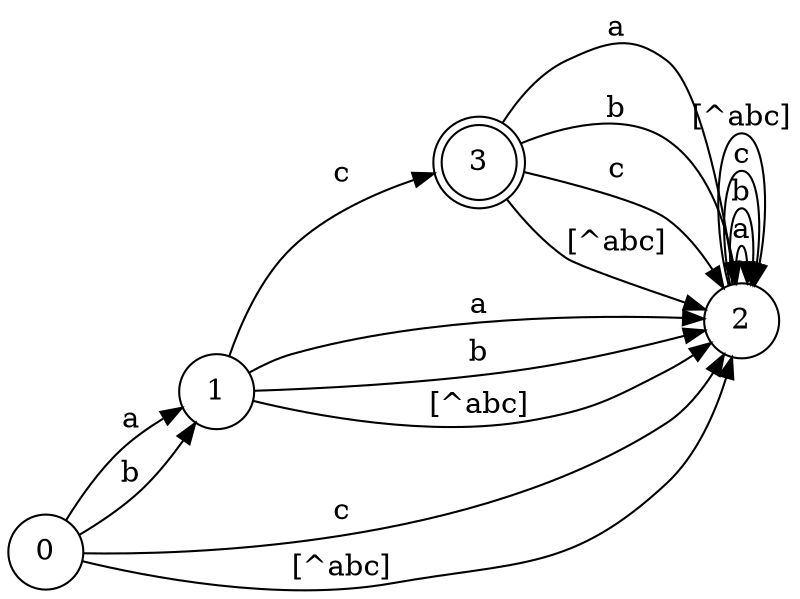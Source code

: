 digraph NFA {
    rankdir=LR;
    node [shape = doublecircle]; 3;
    node [shape = circle];
    0 -> 1 [label="a"];
    0 -> 1 [label="b"];
    0 -> 2 [label="c"];
    0 -> 2 [label="[^abc]"];
    1 -> 2 [label="a"];
    1 -> 2 [label="b"];
    1 -> 3 [label="c"];
    1 -> 2 [label="[^abc]"];
    2 -> 2 [label="a"];
    2 -> 2 [label="b"];
    2 -> 2 [label="c"];
    2 -> 2 [label="[^abc]"];
    3 -> 2 [label="a"];
    3 -> 2 [label="b"];
    3 -> 2 [label="c"];
    3 -> 2 [label="[^abc]"];
}